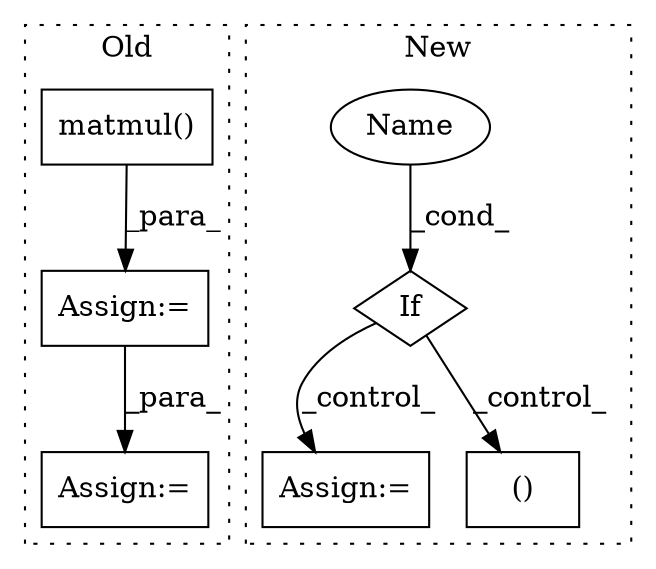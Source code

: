 digraph G {
subgraph cluster0 {
1 [label="matmul()" a="75" s="5524,5546" l="10,1" shape="box"];
4 [label="Assign:=" a="68" s="5521" l="3" shape="box"];
5 [label="Assign:=" a="68" s="5610" l="3" shape="box"];
label = "Old";
style="dotted";
}
subgraph cluster1 {
2 [label="If" a="96" s="5012,5034" l="3,19" shape="diamond"];
3 [label="Assign:=" a="68" s="5374" l="3" shape="box"];
6 [label="()" a="54" s="5174" l="0" shape="box"];
7 [label="Name" a="87" s="5015" l="19" shape="ellipse"];
label = "New";
style="dotted";
}
1 -> 4 [label="_para_"];
2 -> 3 [label="_control_"];
2 -> 6 [label="_control_"];
4 -> 5 [label="_para_"];
7 -> 2 [label="_cond_"];
}